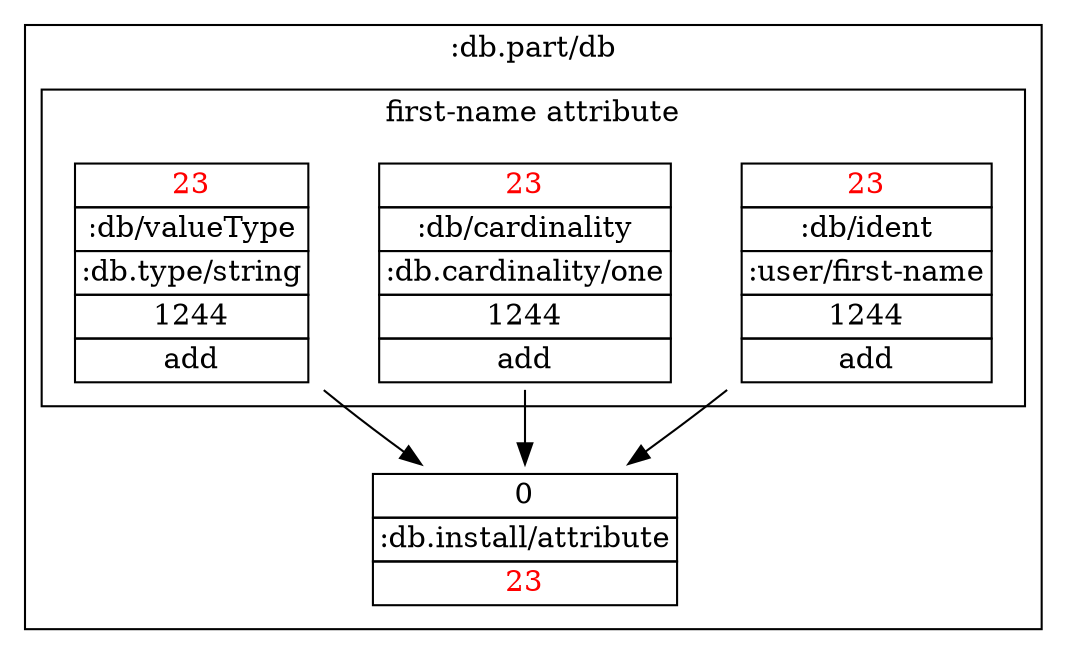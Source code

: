 digraph Schema {
  node [shape=plaintext]
  compound=true
  subgraph cluster_1 {
    label=":db.part/db"

    subgraph cluster_0 {
      label="first-name attribute"
      "first-name-ident" [label=<
      <table border="0" cellborder="1" cellspacing="0">
        <tr><td><font color="red">23</font></td></tr>
        <tr><td>:db/ident</td></tr>
        <tr><td>:user/first-name</td></tr>
        <tr><td>1244</td></tr>
        <tr><td>add</td></tr>
      </table>
      >]

      "first-name-cardinality" [label=<
      <table border="0" cellborder="1" cellspacing="0">
        <tr><td><font color="red">23</font></td></tr>
        <tr><td>:db/cardinality</td></tr>
        <tr><td>:db.cardinality/one</td></tr>
        <tr><td>1244</td></tr>
        <tr><td>add</td></tr>
      </table>
      >]

      "first-name-type" [label=<
      <table border="0" cellborder="1" cellspacing="0">
        <tr><td><font color="red">23</font></td></tr>
        <tr><td>:db/valueType</td></tr>
        <tr><td>:db.type/string</td></tr>
        <tr><td>1244</td></tr>
        <tr><td>add</td></tr>
      </table>
      >]
    }

    attr23 [label=<
    <table border="0" cellborder="1" cellspacing="0">
      <tr><td>0</td></tr>
      <tr><td>:db.install/attribute</td></tr>
      <tr><td><font color="red">23</font></td></tr>
    </table>
    >]

    "first-name-ident" -> attr23
    "first-name-cardinality" -> attr23
    "first-name-type" -> attr23
  }
}

// Demo 3
